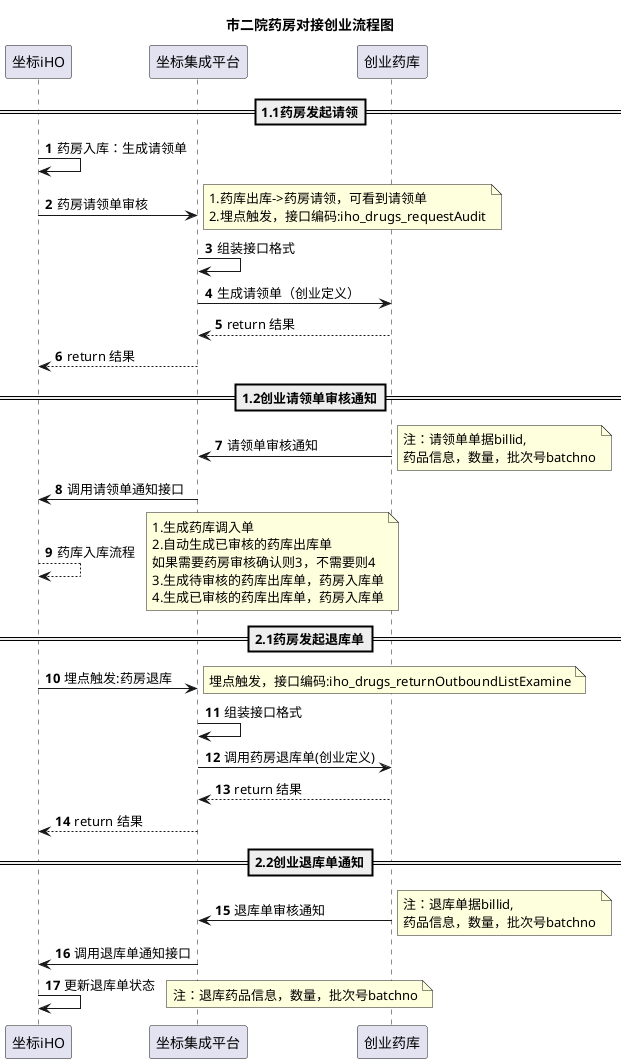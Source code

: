 @startuml
'https://plantuml.com/sequence-diagram
title 市二院药房对接创业流程图
autonumber

==1.1药房发起请领==
坐标iHO -> 坐标iHO: 药房入库：生成请领单
坐标iHO -> 坐标集成平台: 药房请领单审核
note right
1.药库出库->药房请领，可看到请领单
2.埋点触发，接口编码:iho_drugs_requestAudit
end note
坐标集成平台 -> 坐标集成平台: 组装接口格式
坐标集成平台 -> 创业药库: 生成请领单（创业定义）
坐标集成平台 <-- 创业药库: return 结果
坐标iHO <-- 坐标集成平台: return 结果

==1.2创业请领单审核通知==
创业药库 -> 坐标集成平台: 请领单审核通知
note right
注：请领单单据billid,
药品信息，数量，批次号batchno
end note
坐标iHO <- 坐标集成平台: 调用请领单通知接口
坐标iHO --> 坐标iHO: 药库入库流程
note right
1.生成药库调入单
2.自动生成已审核的药库出库单
如果需要药房审核确认则3，不需要则4
3.生成待审核的药库出库单，药房入库单
4.生成已审核的药库出库单，药房入库单
end note

==2.1药房发起退库单==
坐标iHO -> 坐标集成平台: 埋点触发:药房退库
note right
埋点触发，接口编码:iho_drugs_returnOutboundListExamine
end note
坐标集成平台 -> 坐标集成平台: 组装接口格式
创业药库 <- 坐标集成平台: 调用药房退库单(创业定义)
创业药库 --> 坐标集成平台: return 结果
坐标iHO <-- 坐标集成平台: return 结果

==2.2创业退库单通知==
创业药库 -> 坐标集成平台: 退库单审核通知
note right
注：退库单据billid,
药品信息，数量，批次号batchno
end note
坐标iHO <- 坐标集成平台: 调用退库单通知接口
坐标iHO -> 坐标iHO: 更新退库单状态
note right
注：退库药品信息，数量，批次号batchno
end note
@enduml